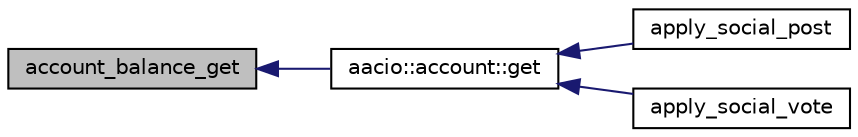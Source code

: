 digraph "account_balance_get"
{
  edge [fontname="Helvetica",fontsize="10",labelfontname="Helvetica",labelfontsize="10"];
  node [fontname="Helvetica",fontsize="10",shape=record];
  rankdir="LR";
  Node1 [label="account_balance_get",height=0.2,width=0.4,color="black", fillcolor="grey75", style="filled", fontcolor="black"];
  Node1 -> Node2 [dir="back",color="midnightblue",fontsize="10",style="solid",fontname="Helvetica"];
  Node2 [label="aacio::account::get",height=0.2,width=0.4,color="black", fillcolor="white", style="filled",URL="$group__accountcppapi.html#ga1f55ade0cb1bd173ca8eaf88ac60dff9",tooltip="Retrieve a populated balance structure. "];
  Node2 -> Node3 [dir="back",color="midnightblue",fontsize="10",style="solid",fontname="Helvetica"];
  Node3 [label="apply_social_post",height=0.2,width=0.4,color="black", fillcolor="white", style="filled",URL="$social_8cpp.html#a2f4b1a700aef8a99b9d4c12d252d231a"];
  Node2 -> Node4 [dir="back",color="midnightblue",fontsize="10",style="solid",fontname="Helvetica"];
  Node4 [label="apply_social_vote",height=0.2,width=0.4,color="black", fillcolor="white", style="filled",URL="$social_8cpp.html#ac3d5473926cea7fd3ad0bbcb7186fc6f"];
}
